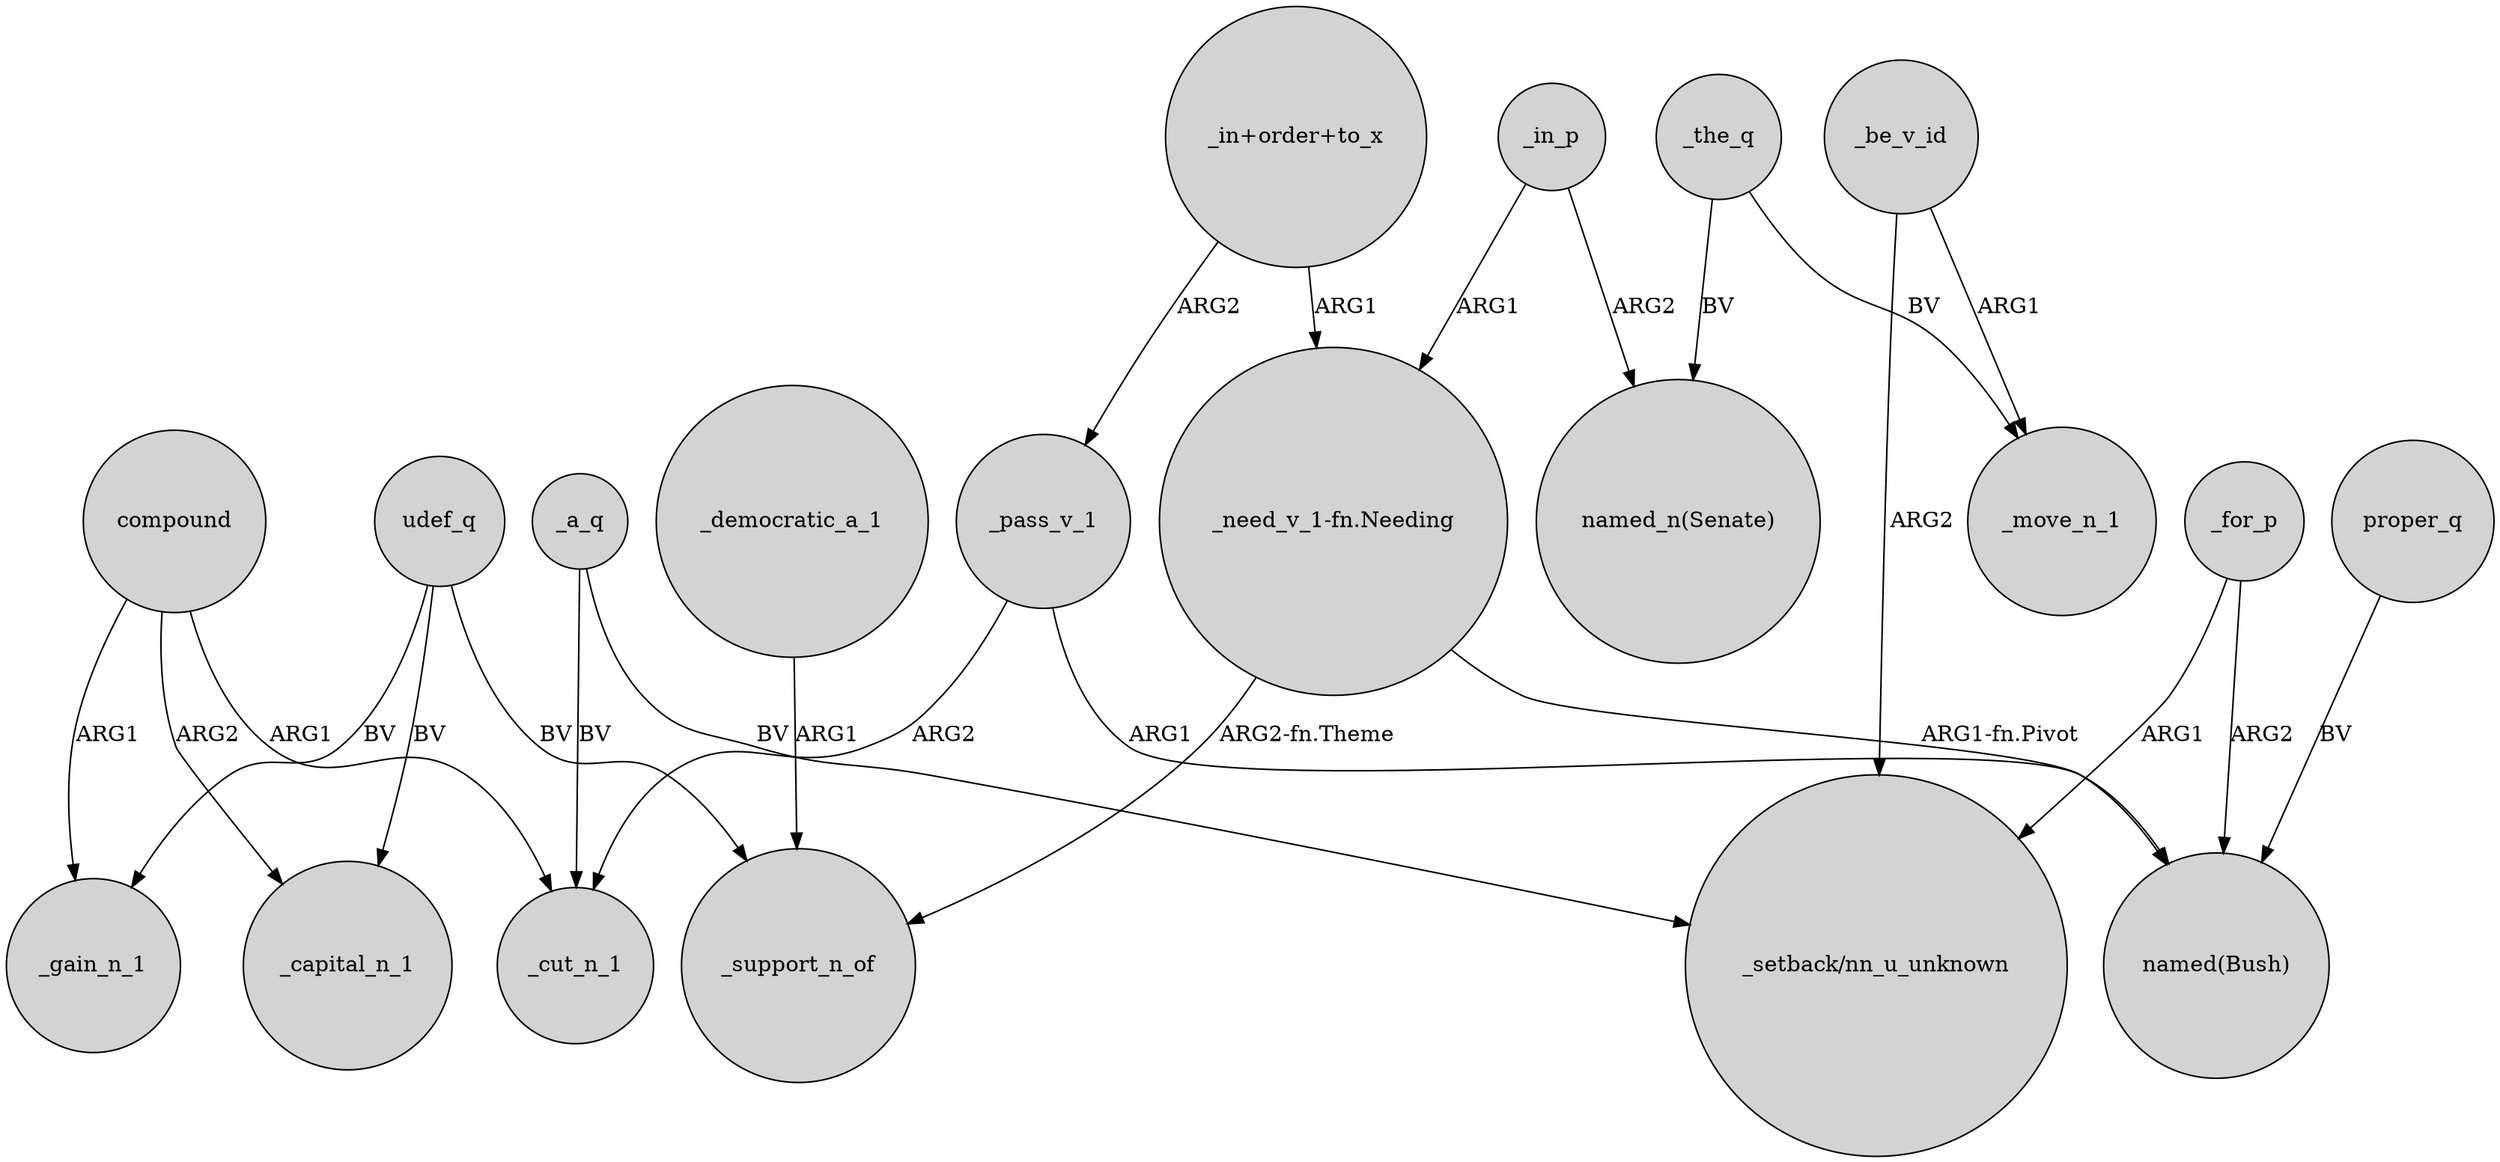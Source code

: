 digraph {
	node [shape=circle style=filled]
	_for_p -> "named(Bush)" [label=ARG2]
	_be_v_id -> _move_n_1 [label=ARG1]
	_for_p -> "_setback/nn_u_unknown" [label=ARG1]
	"_need_v_1-fn.Needing" -> _support_n_of [label="ARG2-fn.Theme"]
	udef_q -> _capital_n_1 [label=BV]
	"_need_v_1-fn.Needing" -> "named(Bush)" [label="ARG1-fn.Pivot"]
	_a_q -> _cut_n_1 [label=BV]
	compound -> _capital_n_1 [label=ARG2]
	udef_q -> _gain_n_1 [label=BV]
	"_in+order+to_x" -> "_need_v_1-fn.Needing" [label=ARG1]
	_a_q -> "_setback/nn_u_unknown" [label=BV]
	_democratic_a_1 -> _support_n_of [label=ARG1]
	_in_p -> "named_n(Senate)" [label=ARG2]
	_the_q -> _move_n_1 [label=BV]
	_pass_v_1 -> _cut_n_1 [label=ARG2]
	_the_q -> "named_n(Senate)" [label=BV]
	compound -> _cut_n_1 [label=ARG1]
	_in_p -> "_need_v_1-fn.Needing" [label=ARG1]
	"_in+order+to_x" -> _pass_v_1 [label=ARG2]
	proper_q -> "named(Bush)" [label=BV]
	compound -> _gain_n_1 [label=ARG1]
	udef_q -> _support_n_of [label=BV]
	_be_v_id -> "_setback/nn_u_unknown" [label=ARG2]
	_pass_v_1 -> "named(Bush)" [label=ARG1]
}
